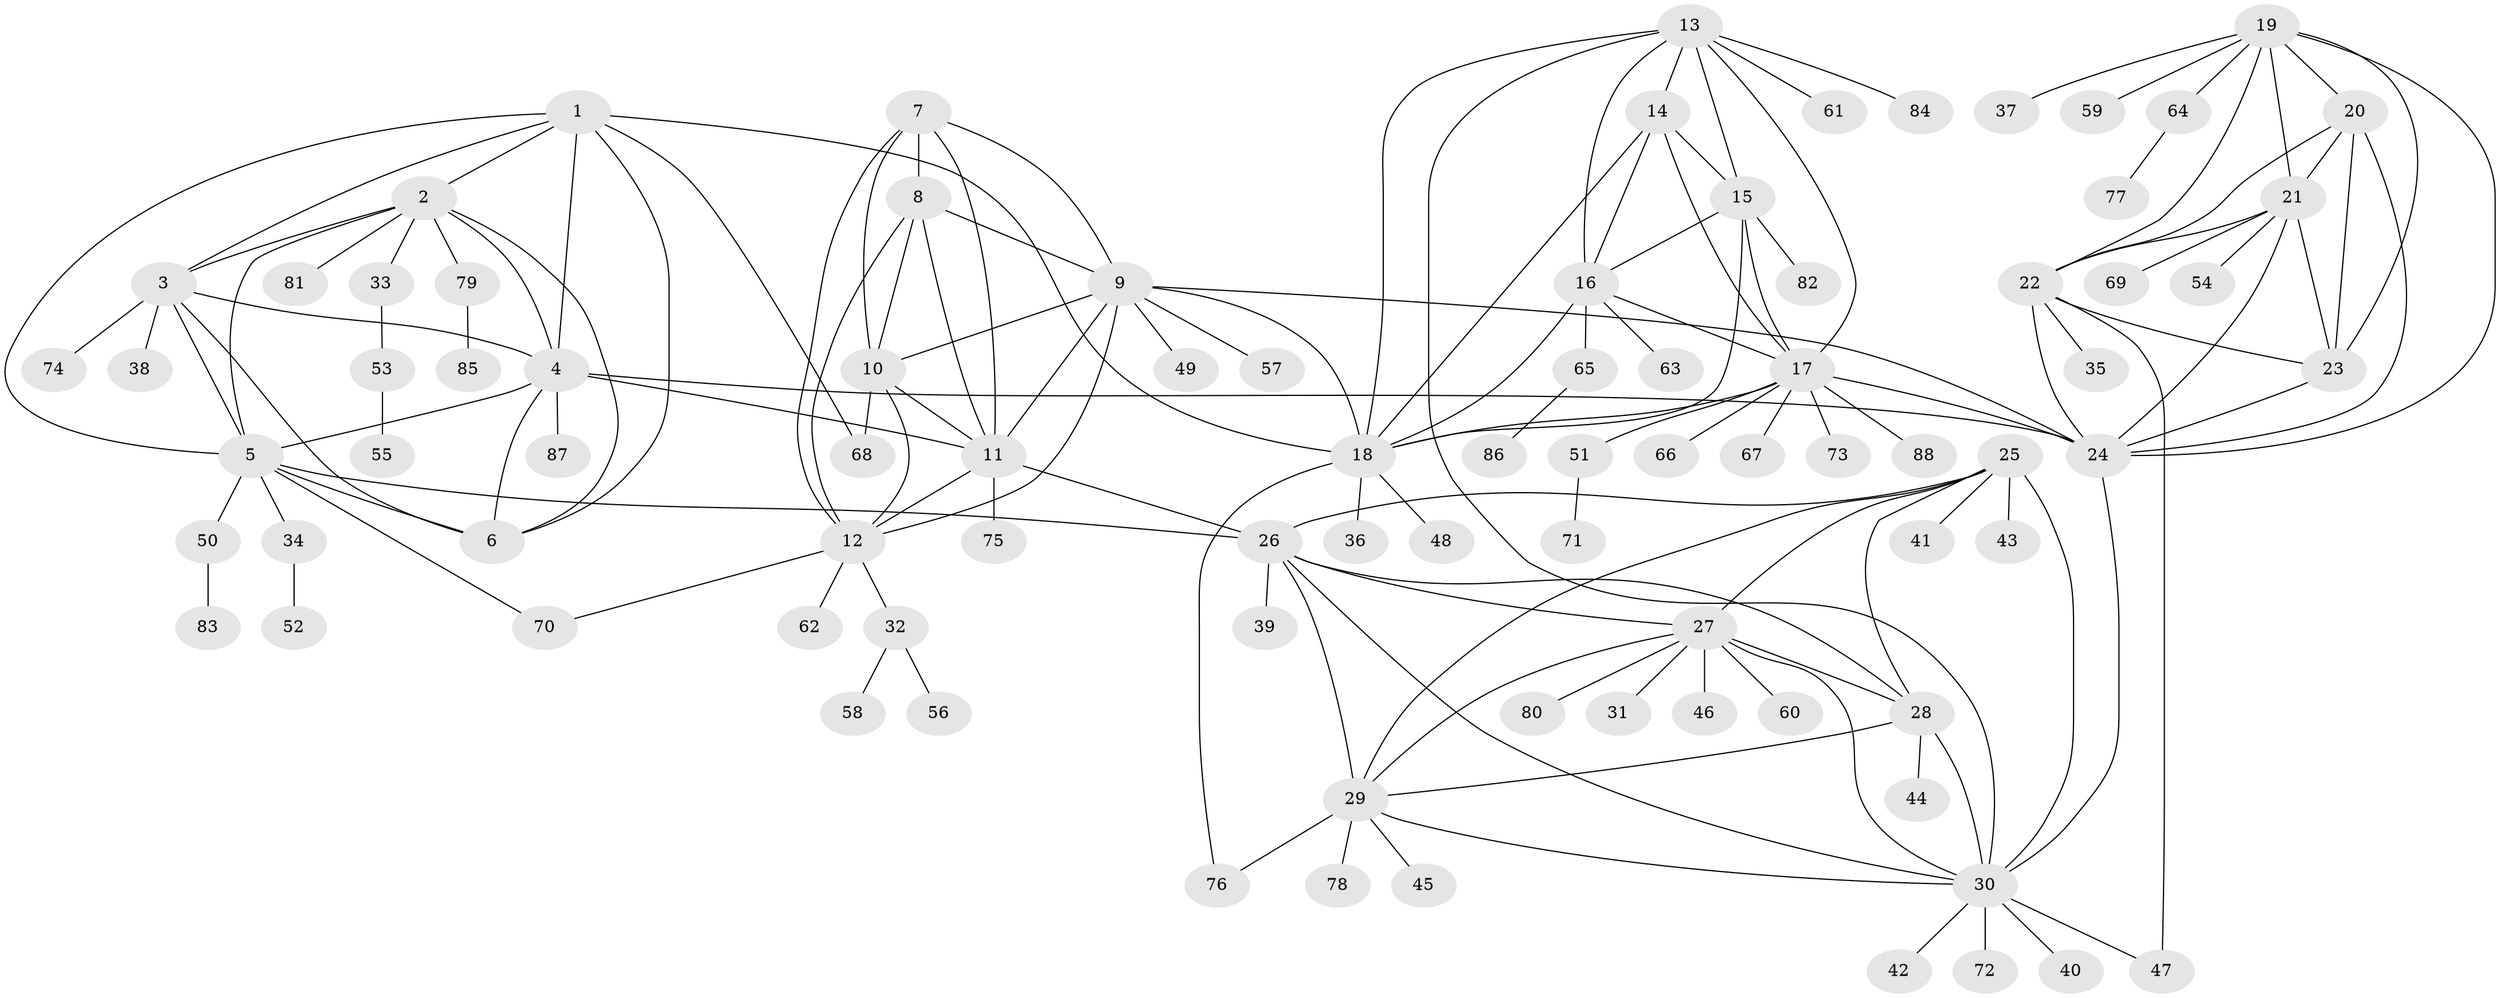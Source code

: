 // original degree distribution, {7: 0.032, 9: 0.064, 8: 0.048, 10: 0.032, 6: 0.032, 5: 0.008, 12: 0.016, 11: 0.008, 1: 0.6, 3: 0.008, 2: 0.152}
// Generated by graph-tools (version 1.1) at 2025/52/03/04/25 22:52:18]
// undirected, 88 vertices, 147 edges
graph export_dot {
  node [color=gray90,style=filled];
  1;
  2;
  3;
  4;
  5;
  6;
  7;
  8;
  9;
  10;
  11;
  12;
  13;
  14;
  15;
  16;
  17;
  18;
  19;
  20;
  21;
  22;
  23;
  24;
  25;
  26;
  27;
  28;
  29;
  30;
  31;
  32;
  33;
  34;
  35;
  36;
  37;
  38;
  39;
  40;
  41;
  42;
  43;
  44;
  45;
  46;
  47;
  48;
  49;
  50;
  51;
  52;
  53;
  54;
  55;
  56;
  57;
  58;
  59;
  60;
  61;
  62;
  63;
  64;
  65;
  66;
  67;
  68;
  69;
  70;
  71;
  72;
  73;
  74;
  75;
  76;
  77;
  78;
  79;
  80;
  81;
  82;
  83;
  84;
  85;
  86;
  87;
  88;
  1 -- 2 [weight=1.0];
  1 -- 3 [weight=1.0];
  1 -- 4 [weight=1.0];
  1 -- 5 [weight=1.0];
  1 -- 6 [weight=1.0];
  1 -- 18 [weight=1.0];
  1 -- 68 [weight=1.0];
  2 -- 3 [weight=1.0];
  2 -- 4 [weight=1.0];
  2 -- 5 [weight=1.0];
  2 -- 6 [weight=1.0];
  2 -- 33 [weight=1.0];
  2 -- 79 [weight=1.0];
  2 -- 81 [weight=1.0];
  3 -- 4 [weight=1.0];
  3 -- 5 [weight=1.0];
  3 -- 6 [weight=1.0];
  3 -- 38 [weight=1.0];
  3 -- 74 [weight=1.0];
  4 -- 5 [weight=1.0];
  4 -- 6 [weight=1.0];
  4 -- 11 [weight=1.0];
  4 -- 24 [weight=1.0];
  4 -- 87 [weight=1.0];
  5 -- 6 [weight=1.0];
  5 -- 26 [weight=1.0];
  5 -- 34 [weight=1.0];
  5 -- 50 [weight=1.0];
  5 -- 70 [weight=1.0];
  7 -- 8 [weight=4.0];
  7 -- 9 [weight=1.0];
  7 -- 10 [weight=1.0];
  7 -- 11 [weight=1.0];
  7 -- 12 [weight=1.0];
  8 -- 9 [weight=1.0];
  8 -- 10 [weight=1.0];
  8 -- 11 [weight=1.0];
  8 -- 12 [weight=1.0];
  9 -- 10 [weight=1.0];
  9 -- 11 [weight=1.0];
  9 -- 12 [weight=1.0];
  9 -- 18 [weight=1.0];
  9 -- 24 [weight=1.0];
  9 -- 49 [weight=1.0];
  9 -- 57 [weight=1.0];
  10 -- 11 [weight=1.0];
  10 -- 12 [weight=1.0];
  10 -- 68 [weight=1.0];
  11 -- 12 [weight=1.0];
  11 -- 26 [weight=1.0];
  11 -- 75 [weight=1.0];
  12 -- 32 [weight=1.0];
  12 -- 62 [weight=1.0];
  12 -- 70 [weight=1.0];
  13 -- 14 [weight=1.0];
  13 -- 15 [weight=1.0];
  13 -- 16 [weight=1.0];
  13 -- 17 [weight=1.0];
  13 -- 18 [weight=1.0];
  13 -- 30 [weight=1.0];
  13 -- 61 [weight=1.0];
  13 -- 84 [weight=1.0];
  14 -- 15 [weight=1.0];
  14 -- 16 [weight=1.0];
  14 -- 17 [weight=1.0];
  14 -- 18 [weight=1.0];
  15 -- 16 [weight=1.0];
  15 -- 17 [weight=1.0];
  15 -- 18 [weight=1.0];
  15 -- 82 [weight=1.0];
  16 -- 17 [weight=1.0];
  16 -- 18 [weight=1.0];
  16 -- 63 [weight=1.0];
  16 -- 65 [weight=1.0];
  17 -- 18 [weight=1.0];
  17 -- 24 [weight=1.0];
  17 -- 51 [weight=1.0];
  17 -- 66 [weight=1.0];
  17 -- 67 [weight=1.0];
  17 -- 73 [weight=1.0];
  17 -- 88 [weight=1.0];
  18 -- 36 [weight=1.0];
  18 -- 48 [weight=1.0];
  18 -- 76 [weight=1.0];
  19 -- 20 [weight=1.0];
  19 -- 21 [weight=1.0];
  19 -- 22 [weight=1.0];
  19 -- 23 [weight=1.0];
  19 -- 24 [weight=1.0];
  19 -- 37 [weight=1.0];
  19 -- 59 [weight=1.0];
  19 -- 64 [weight=1.0];
  20 -- 21 [weight=1.0];
  20 -- 22 [weight=1.0];
  20 -- 23 [weight=1.0];
  20 -- 24 [weight=1.0];
  21 -- 22 [weight=1.0];
  21 -- 23 [weight=1.0];
  21 -- 24 [weight=1.0];
  21 -- 54 [weight=1.0];
  21 -- 69 [weight=1.0];
  22 -- 23 [weight=1.0];
  22 -- 24 [weight=1.0];
  22 -- 35 [weight=1.0];
  22 -- 47 [weight=1.0];
  23 -- 24 [weight=1.0];
  24 -- 30 [weight=1.0];
  25 -- 26 [weight=1.0];
  25 -- 27 [weight=1.0];
  25 -- 28 [weight=1.0];
  25 -- 29 [weight=1.0];
  25 -- 30 [weight=1.0];
  25 -- 41 [weight=1.0];
  25 -- 43 [weight=1.0];
  26 -- 27 [weight=1.0];
  26 -- 28 [weight=1.0];
  26 -- 29 [weight=1.0];
  26 -- 30 [weight=1.0];
  26 -- 39 [weight=1.0];
  27 -- 28 [weight=1.0];
  27 -- 29 [weight=1.0];
  27 -- 30 [weight=1.0];
  27 -- 31 [weight=1.0];
  27 -- 46 [weight=1.0];
  27 -- 60 [weight=1.0];
  27 -- 80 [weight=1.0];
  28 -- 29 [weight=1.0];
  28 -- 30 [weight=1.0];
  28 -- 44 [weight=1.0];
  29 -- 30 [weight=1.0];
  29 -- 45 [weight=1.0];
  29 -- 76 [weight=1.0];
  29 -- 78 [weight=1.0];
  30 -- 40 [weight=1.0];
  30 -- 42 [weight=1.0];
  30 -- 47 [weight=1.0];
  30 -- 72 [weight=1.0];
  32 -- 56 [weight=1.0];
  32 -- 58 [weight=1.0];
  33 -- 53 [weight=1.0];
  34 -- 52 [weight=1.0];
  50 -- 83 [weight=1.0];
  51 -- 71 [weight=1.0];
  53 -- 55 [weight=1.0];
  64 -- 77 [weight=1.0];
  65 -- 86 [weight=1.0];
  79 -- 85 [weight=1.0];
}
